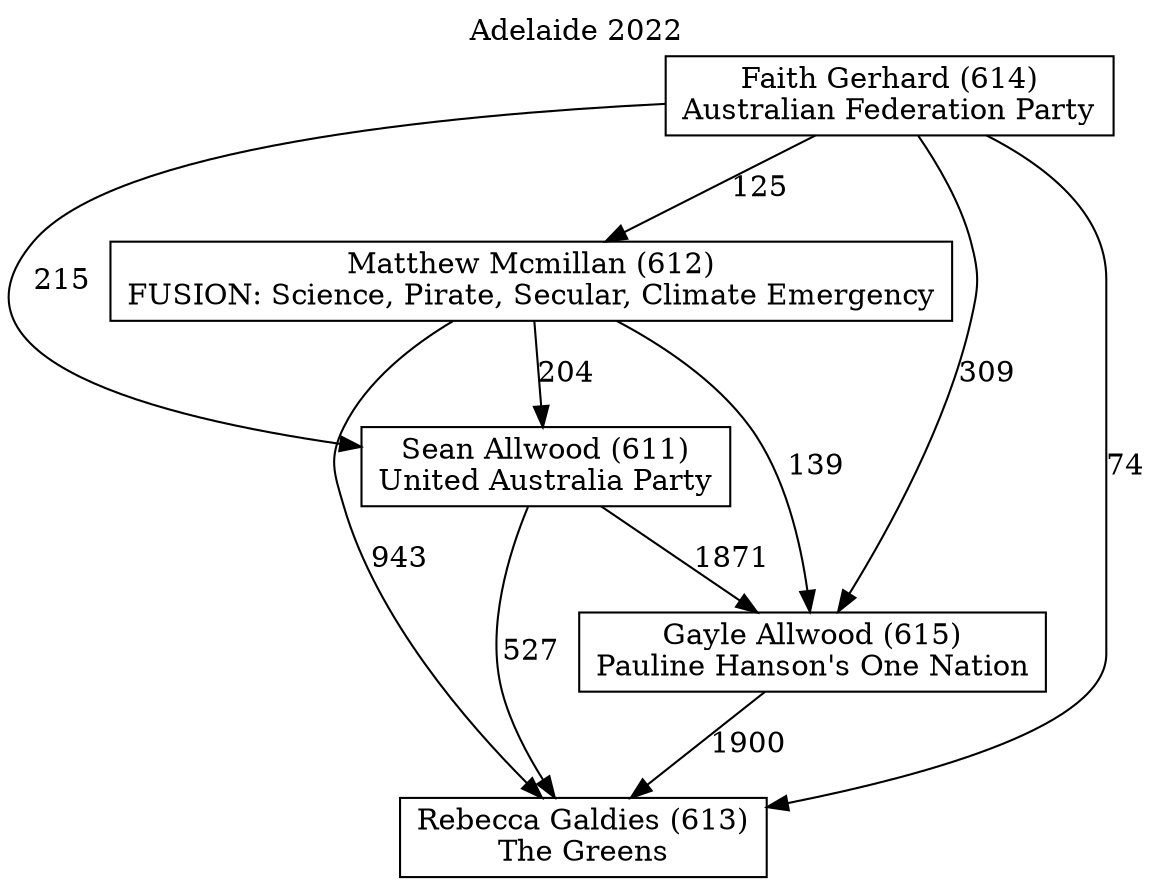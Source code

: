 // House preference flow
digraph "Rebecca Galdies (613)_Adelaide_2022" {
	graph [label="Adelaide 2022" labelloc=t mclimit=10]
	node [shape=box]
	"Gayle Allwood (615)" [label="Gayle Allwood (615)
Pauline Hanson's One Nation"]
	"Rebecca Galdies (613)" [label="Rebecca Galdies (613)
The Greens"]
	"Sean Allwood (611)" [label="Sean Allwood (611)
United Australia Party"]
	"Faith Gerhard (614)" [label="Faith Gerhard (614)
Australian Federation Party"]
	"Matthew Mcmillan (612)" [label="Matthew Mcmillan (612)
FUSION: Science, Pirate, Secular, Climate Emergency"]
	"Faith Gerhard (614)" -> "Matthew Mcmillan (612)" [label=125]
	"Sean Allwood (611)" -> "Rebecca Galdies (613)" [label=527]
	"Gayle Allwood (615)" -> "Rebecca Galdies (613)" [label=1900]
	"Faith Gerhard (614)" -> "Rebecca Galdies (613)" [label=74]
	"Matthew Mcmillan (612)" -> "Sean Allwood (611)" [label=204]
	"Matthew Mcmillan (612)" -> "Rebecca Galdies (613)" [label=943]
	"Sean Allwood (611)" -> "Gayle Allwood (615)" [label=1871]
	"Faith Gerhard (614)" -> "Gayle Allwood (615)" [label=309]
	"Faith Gerhard (614)" -> "Sean Allwood (611)" [label=215]
	"Matthew Mcmillan (612)" -> "Gayle Allwood (615)" [label=139]
}
